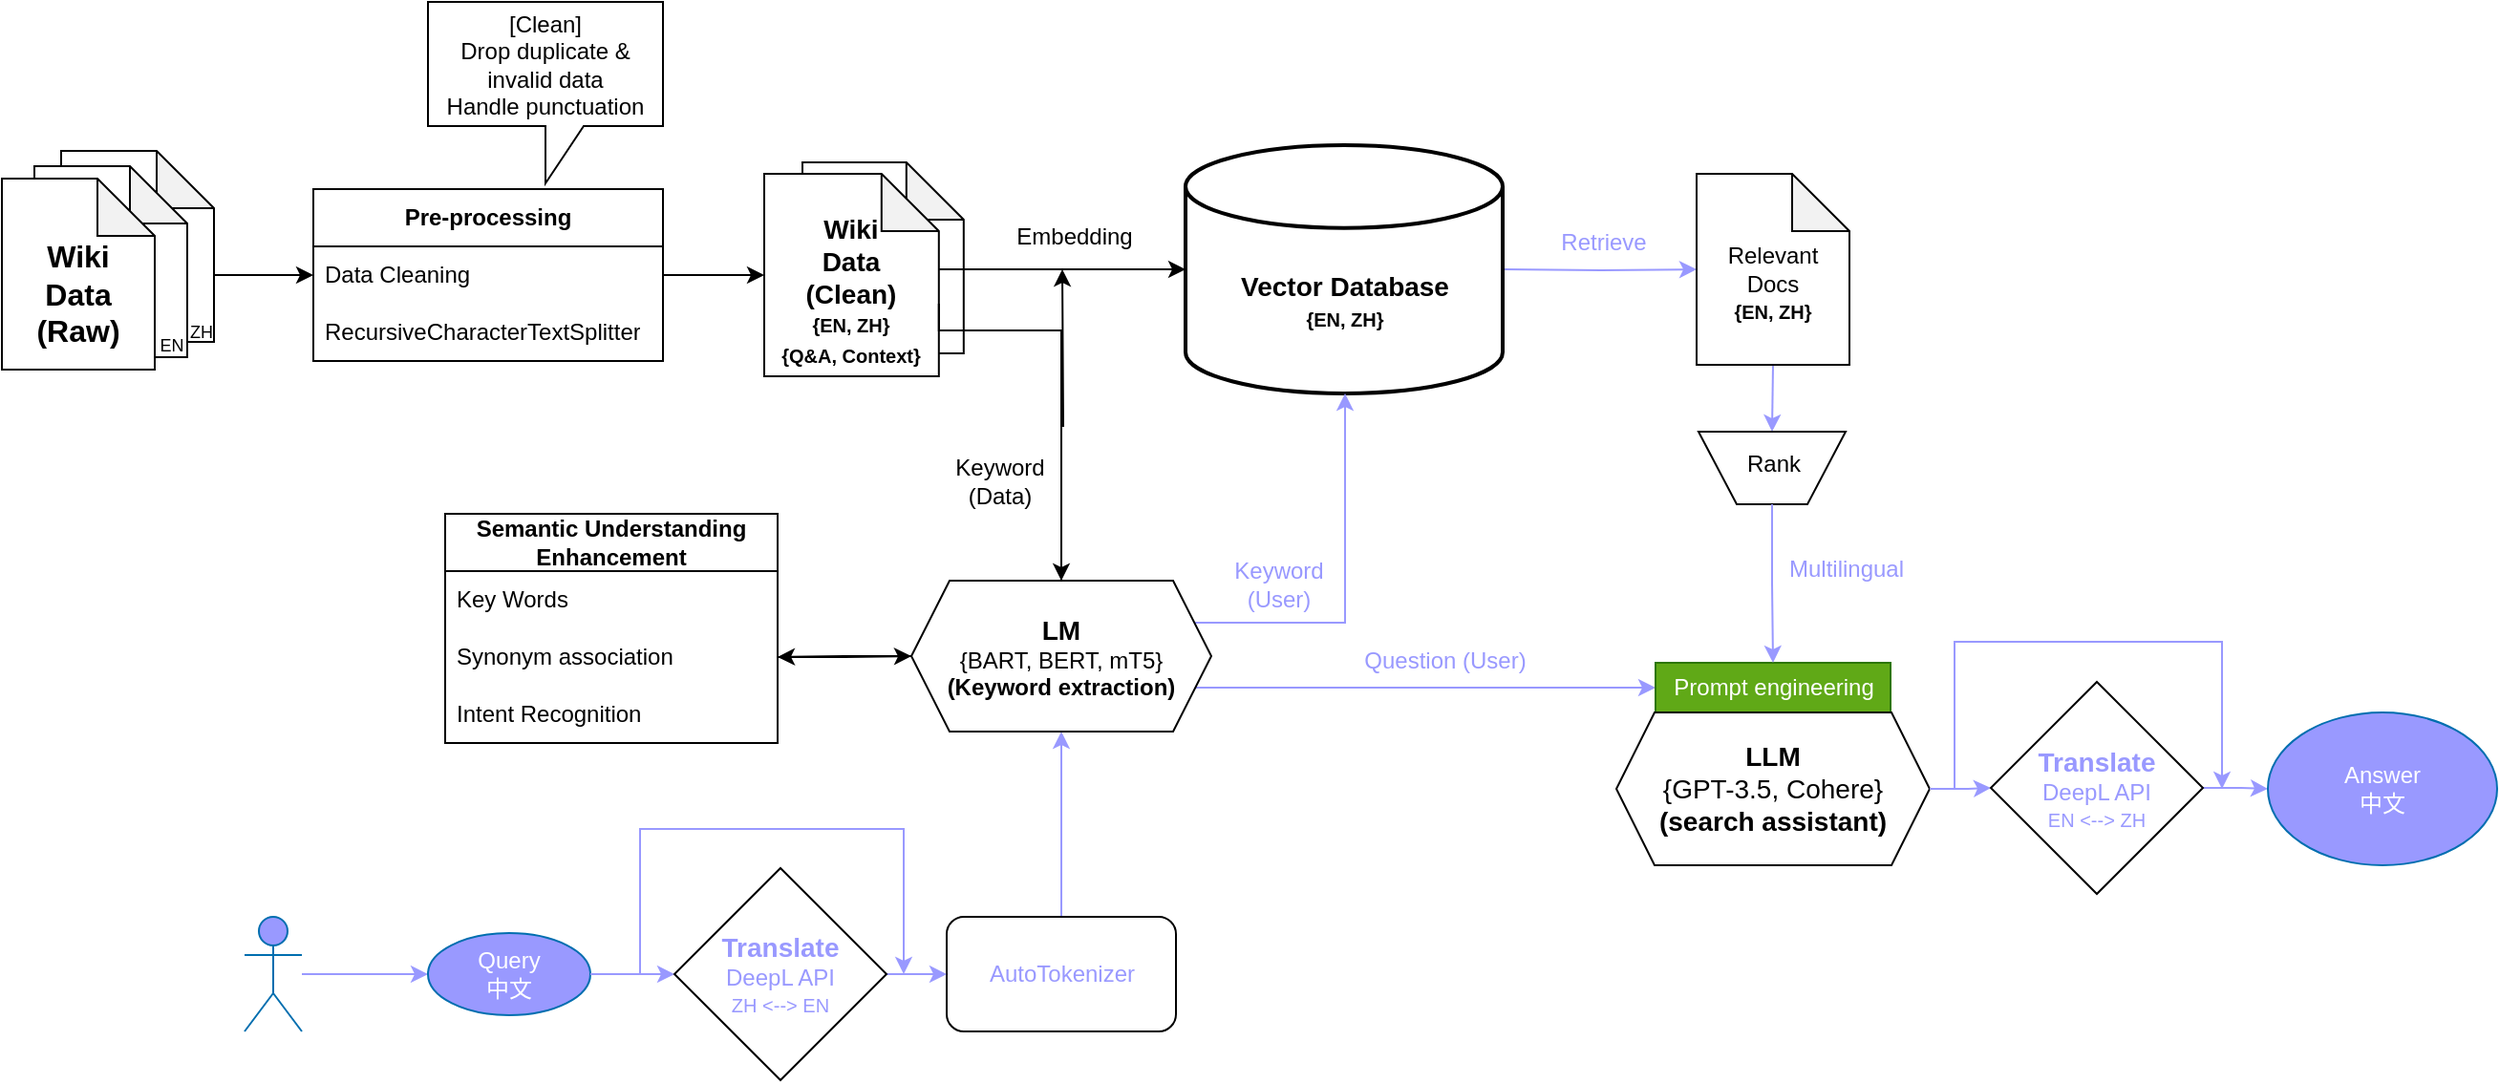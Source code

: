 <mxfile version="23.1.5" type="device">
  <diagram name="第 1 页" id="hj2dlARdcVPfVpku0lyu">
    <mxGraphModel dx="2198" dy="1981" grid="0" gridSize="10" guides="1" tooltips="1" connect="1" arrows="1" fold="1" page="0" pageScale="1" pageWidth="827" pageHeight="1169" background="none" math="0" shadow="0">
      <root>
        <mxCell id="0" />
        <mxCell id="1" parent="0" />
        <mxCell id="ey47cHF3MzS107qk4mN0-58" value="" style="edgeStyle=orthogonalEdgeStyle;rounded=0;orthogonalLoop=1;jettySize=auto;html=1;fillColor=#dae8fc;strokeColor=#9999FF;" parent="1" target="ey47cHF3MzS107qk4mN0-11" edge="1">
          <mxGeometry relative="1" as="geometry">
            <mxPoint x="-4" y="-1020" as="sourcePoint" />
          </mxGeometry>
        </mxCell>
        <mxCell id="ey47cHF3MzS107qk4mN0-2" value="&lt;b style=&quot;font-size: 14px;&quot;&gt;&lt;br&gt;&lt;br&gt;&lt;/b&gt;&lt;b style=&quot;font-size: 14px;&quot;&gt;Vector D&lt;/b&gt;&lt;b style=&quot;font-size: 14px;&quot;&gt;atabase&lt;br&gt;&lt;/b&gt;&lt;b style=&quot;border-color: var(--border-color);&quot;&gt;&lt;font style=&quot;border-color: var(--border-color); font-size: 10px;&quot;&gt;{EN, ZH}&lt;/font&gt;&lt;/b&gt;&lt;b style=&quot;font-size: 14px;&quot;&gt;&lt;br&gt;&lt;/b&gt;" style="strokeWidth=2;html=1;shape=mxgraph.flowchart.database;whiteSpace=wrap;" parent="1" vertex="1">
          <mxGeometry x="-170.5" y="-1085" width="166" height="130" as="geometry" />
        </mxCell>
        <mxCell id="ey47cHF3MzS107qk4mN0-51" value="" style="edgeStyle=orthogonalEdgeStyle;rounded=0;orthogonalLoop=1;jettySize=auto;html=1;fillColor=#1ba1e2;strokeColor=#9999FF;" parent="1" source="ey47cHF3MzS107qk4mN0-4" target="ey47cHF3MzS107qk4mN0-5" edge="1">
          <mxGeometry relative="1" as="geometry" />
        </mxCell>
        <mxCell id="ey47cHF3MzS107qk4mN0-4" value="User" style="shape=umlActor;verticalLabelPosition=bottom;verticalAlign=top;html=1;outlineConnect=0;fillColor=#9999FF;fontColor=#ffffff;strokeColor=#006EAF;" parent="1" vertex="1">
          <mxGeometry x="-663" y="-681" width="30" height="60" as="geometry" />
        </mxCell>
        <mxCell id="ey47cHF3MzS107qk4mN0-52" value="" style="edgeStyle=orthogonalEdgeStyle;rounded=0;orthogonalLoop=1;jettySize=auto;html=1;fillColor=#1ba1e2;strokeColor=#9999FF;" parent="1" source="ey47cHF3MzS107qk4mN0-37" target="ey47cHF3MzS107qk4mN0-50" edge="1">
          <mxGeometry relative="1" as="geometry" />
        </mxCell>
        <mxCell id="8lWh26U0Evt2RZ9AwsK5-28" style="edgeStyle=orthogonalEdgeStyle;rounded=0;orthogonalLoop=1;jettySize=auto;html=1;exitX=1;exitY=0.5;exitDx=0;exitDy=0;strokeColor=#9999FF;" parent="1" source="ey47cHF3MzS107qk4mN0-5" edge="1">
          <mxGeometry relative="1" as="geometry">
            <mxPoint x="-318" y="-651" as="targetPoint" />
            <Array as="points">
              <mxPoint x="-456" y="-651" />
              <mxPoint x="-456" y="-727" />
              <mxPoint x="-318" y="-727" />
            </Array>
          </mxGeometry>
        </mxCell>
        <mxCell id="ey47cHF3MzS107qk4mN0-5" value="Query&lt;br&gt;中文" style="ellipse;whiteSpace=wrap;html=1;fillColor=#9999FF;fontColor=#ffffff;strokeColor=#006EAF;fillStyle=auto;" parent="1" vertex="1">
          <mxGeometry x="-567" y="-672.5" width="85" height="43" as="geometry" />
        </mxCell>
        <mxCell id="qvIADckduM7unYt8RoH2-4" style="edgeStyle=orthogonalEdgeStyle;rounded=0;orthogonalLoop=1;jettySize=auto;html=1;exitX=0.5;exitY=1;exitDx=0;exitDy=0;exitPerimeter=0;entryX=0.5;entryY=1;entryDx=0;entryDy=0;strokeColor=#9999FF;" edge="1" parent="1" source="ey47cHF3MzS107qk4mN0-11" target="Jt43advJCMP5izHOenzY-5">
          <mxGeometry relative="1" as="geometry" />
        </mxCell>
        <mxCell id="ey47cHF3MzS107qk4mN0-11" value="&lt;br&gt;Relevant&lt;br&gt;Docs&lt;br&gt;&lt;b style=&quot;border-color: var(--border-color);&quot;&gt;&lt;font style=&quot;border-color: var(--border-color); font-size: 10px;&quot;&gt;{EN, ZH}&lt;/font&gt;&lt;/b&gt;" style="shape=note;whiteSpace=wrap;html=1;backgroundOutline=1;darkOpacity=0.05;" parent="1" vertex="1">
          <mxGeometry x="97" y="-1070" width="80" height="100" as="geometry" />
        </mxCell>
        <mxCell id="ey47cHF3MzS107qk4mN0-20" value="&lt;b&gt;Pre-processing&lt;/b&gt;" style="swimlane;fontStyle=0;childLayout=stackLayout;horizontal=1;startSize=30;horizontalStack=0;resizeParent=1;resizeParentMax=0;resizeLast=0;collapsible=1;marginBottom=0;whiteSpace=wrap;html=1;" parent="1" vertex="1">
          <mxGeometry x="-627" y="-1062" width="183" height="90" as="geometry" />
        </mxCell>
        <mxCell id="ey47cHF3MzS107qk4mN0-21" value="Data Cleaning" style="text;strokeColor=none;fillColor=none;align=left;verticalAlign=middle;spacingLeft=4;spacingRight=4;overflow=hidden;points=[[0,0.5],[1,0.5]];portConstraint=eastwest;rotatable=0;whiteSpace=wrap;html=1;" parent="ey47cHF3MzS107qk4mN0-20" vertex="1">
          <mxGeometry y="30" width="183" height="30" as="geometry" />
        </mxCell>
        <mxCell id="ey47cHF3MzS107qk4mN0-22" value="RecursiveCharacterTextSplitter" style="text;strokeColor=none;fillColor=none;align=left;verticalAlign=middle;spacingLeft=4;spacingRight=4;overflow=hidden;points=[[0,0.5],[1,0.5]];portConstraint=eastwest;rotatable=0;whiteSpace=wrap;html=1;" parent="ey47cHF3MzS107qk4mN0-20" vertex="1">
          <mxGeometry y="60" width="183" height="30" as="geometry" />
        </mxCell>
        <mxCell id="ey47cHF3MzS107qk4mN0-27" value="&lt;b&gt;Semantic Understanding Enhancement&lt;/b&gt;" style="swimlane;fontStyle=0;childLayout=stackLayout;horizontal=1;startSize=30;horizontalStack=0;resizeParent=1;resizeParentMax=0;resizeLast=0;collapsible=1;marginBottom=0;whiteSpace=wrap;html=1;" parent="1" vertex="1">
          <mxGeometry x="-558" y="-892" width="174" height="120" as="geometry" />
        </mxCell>
        <mxCell id="ey47cHF3MzS107qk4mN0-28" value="Key Words" style="text;strokeColor=none;fillColor=none;align=left;verticalAlign=middle;spacingLeft=4;spacingRight=4;overflow=hidden;points=[[0,0.5],[1,0.5]];portConstraint=eastwest;rotatable=0;whiteSpace=wrap;html=1;" parent="ey47cHF3MzS107qk4mN0-27" vertex="1">
          <mxGeometry y="30" width="174" height="30" as="geometry" />
        </mxCell>
        <mxCell id="ey47cHF3MzS107qk4mN0-29" value="Synonym&amp;nbsp;association" style="text;strokeColor=none;fillColor=none;align=left;verticalAlign=middle;spacingLeft=4;spacingRight=4;overflow=hidden;points=[[0,0.5],[1,0.5]];portConstraint=eastwest;rotatable=0;whiteSpace=wrap;html=1;" parent="ey47cHF3MzS107qk4mN0-27" vertex="1">
          <mxGeometry y="60" width="174" height="30" as="geometry" />
        </mxCell>
        <mxCell id="ey47cHF3MzS107qk4mN0-30" value="Intent Recognition" style="text;strokeColor=none;fillColor=none;align=left;verticalAlign=middle;spacingLeft=4;spacingRight=4;overflow=hidden;points=[[0,0.5],[1,0.5]];portConstraint=eastwest;rotatable=0;whiteSpace=wrap;html=1;" parent="ey47cHF3MzS107qk4mN0-27" vertex="1">
          <mxGeometry y="90" width="174" height="30" as="geometry" />
        </mxCell>
        <mxCell id="ey47cHF3MzS107qk4mN0-32" value="&lt;font style=&quot;font-size: 12px;&quot;&gt;Embedding&lt;/font&gt;" style="text;html=1;align=center;verticalAlign=middle;resizable=0;points=[];autosize=1;strokeColor=none;fillColor=none;" parent="1" vertex="1">
          <mxGeometry x="-269" y="-1050" width="79" height="26" as="geometry" />
        </mxCell>
        <mxCell id="ey47cHF3MzS107qk4mN0-40" value="[Clean]&lt;br&gt;Drop duplicate &amp;amp; invalid data&lt;br&gt;Handle punctuation" style="shape=callout;whiteSpace=wrap;html=1;perimeter=calloutPerimeter;" parent="1" vertex="1">
          <mxGeometry x="-567" y="-1160" width="123" height="95" as="geometry" />
        </mxCell>
        <mxCell id="ey47cHF3MzS107qk4mN0-68" value="" style="edgeStyle=orthogonalEdgeStyle;rounded=0;orthogonalLoop=1;jettySize=auto;html=1;fillColor=#1ba1e2;strokeColor=#9999FF;" parent="1" source="8lWh26U0Evt2RZ9AwsK5-23" target="ey47cHF3MzS107qk4mN0-49" edge="1">
          <mxGeometry relative="1" as="geometry" />
        </mxCell>
        <mxCell id="ey47cHF3MzS107qk4mN0-49" value="Answer&lt;br&gt;中文" style="ellipse;whiteSpace=wrap;html=1;fillColor=#9999FF;fontColor=#ffffff;strokeColor=#006EAF;" parent="1" vertex="1">
          <mxGeometry x="396" y="-788" width="120" height="80" as="geometry" />
        </mxCell>
        <mxCell id="K956a-2zoKNrU4KSepEr-14" style="edgeStyle=orthogonalEdgeStyle;rounded=0;orthogonalLoop=1;jettySize=auto;html=1;exitX=1;exitY=0.75;exitDx=0;exitDy=0;fillColor=#dae8fc;strokeColor=#9999FF;" parent="1" source="ey47cHF3MzS107qk4mN0-50" target="ey47cHF3MzS107qk4mN0-15" edge="1">
          <mxGeometry relative="1" as="geometry">
            <mxPoint x="38" y="-801" as="targetPoint" />
            <Array as="points">
              <mxPoint x="-166" y="-801" />
            </Array>
          </mxGeometry>
        </mxCell>
        <mxCell id="K956a-2zoKNrU4KSepEr-15" style="edgeStyle=orthogonalEdgeStyle;rounded=0;orthogonalLoop=1;jettySize=auto;html=1;exitX=1;exitY=0.25;exitDx=0;exitDy=0;fillColor=#dae8fc;strokeColor=#9999FF;" parent="1" source="ey47cHF3MzS107qk4mN0-50" target="ey47cHF3MzS107qk4mN0-2" edge="1">
          <mxGeometry relative="1" as="geometry">
            <Array as="points">
              <mxPoint x="-87" y="-835" />
            </Array>
          </mxGeometry>
        </mxCell>
        <mxCell id="8lWh26U0Evt2RZ9AwsK5-15" style="edgeStyle=orthogonalEdgeStyle;rounded=0;orthogonalLoop=1;jettySize=auto;html=1;exitX=0.5;exitY=0;exitDx=0;exitDy=0;" parent="1" source="ey47cHF3MzS107qk4mN0-50" edge="1">
          <mxGeometry relative="1" as="geometry">
            <mxPoint x="-235" y="-1020" as="targetPoint" />
          </mxGeometry>
        </mxCell>
        <mxCell id="8lWh26U0Evt2RZ9AwsK5-16" style="edgeStyle=orthogonalEdgeStyle;rounded=0;orthogonalLoop=1;jettySize=auto;html=1;exitX=0;exitY=0.5;exitDx=0;exitDy=0;entryX=1;entryY=0.5;entryDx=0;entryDy=0;" parent="1" source="ey47cHF3MzS107qk4mN0-50" target="ey47cHF3MzS107qk4mN0-29" edge="1">
          <mxGeometry relative="1" as="geometry" />
        </mxCell>
        <mxCell id="ey47cHF3MzS107qk4mN0-50" value="&lt;font style=&quot;font-size: 14px;&quot;&gt;&lt;b&gt;LM &lt;br&gt;&lt;/b&gt;&lt;/font&gt;{BART, BERT, mT5}&lt;br&gt;&lt;b&gt;(Keyword extraction)&lt;/b&gt;" style="shape=hexagon;perimeter=hexagonPerimeter2;whiteSpace=wrap;html=1;fixedSize=1;" parent="1" vertex="1">
          <mxGeometry x="-314" y="-857" width="157" height="79" as="geometry" />
        </mxCell>
        <mxCell id="ey47cHF3MzS107qk4mN0-55" value="Retrieve" style="text;html=1;align=center;verticalAlign=middle;resizable=0;points=[];autosize=1;strokeColor=none;fillColor=none;fontColor=#9999FF;" parent="1" vertex="1">
          <mxGeometry x="16" y="-1047" width="63" height="26" as="geometry" />
        </mxCell>
        <mxCell id="ey47cHF3MzS107qk4mN0-56" value="Keyword &lt;br&gt;(User)" style="text;html=1;align=center;verticalAlign=middle;resizable=0;points=[];autosize=1;fontColor=#9999FF;" parent="1" vertex="1">
          <mxGeometry x="-155" y="-876" width="65" height="41" as="geometry" />
        </mxCell>
        <mxCell id="ey47cHF3MzS107qk4mN0-60" value="Question (User)" style="text;html=1;align=center;verticalAlign=middle;resizable=0;points=[];autosize=1;strokeColor=none;fillColor=none;fontColor=#9999FF;" parent="1" vertex="1">
          <mxGeometry x="-87" y="-828" width="103" height="26" as="geometry" />
        </mxCell>
        <mxCell id="ey47cHF3MzS107qk4mN0-71" value="" style="group" parent="1" vertex="1" connectable="0">
          <mxGeometry x="-384" y="-1076" width="97.404" height="112" as="geometry" />
        </mxCell>
        <mxCell id="ey47cHF3MzS107qk4mN0-69" value="&lt;span style=&quot;font-size: 14px;&quot;&gt;&lt;b&gt;Wiki&lt;br&gt;Data&lt;br&gt;(Clean)&lt;br&gt;&lt;/b&gt;&lt;/span&gt;" style="shape=note;whiteSpace=wrap;html=1;backgroundOutline=1;darkOpacity=0.05;" parent="ey47cHF3MzS107qk4mN0-71" vertex="1">
          <mxGeometry x="13" width="84.404" height="100" as="geometry" />
        </mxCell>
        <mxCell id="ey47cHF3MzS107qk4mN0-70" value="&lt;b&gt;&lt;font style=&quot;font-size: 14px;&quot;&gt;&lt;br&gt;Wiki&lt;br&gt;Data&lt;/font&gt;&lt;/b&gt;&lt;b&gt;&lt;font style=&quot;font-size: 14px;&quot;&gt;&lt;br&gt;(Clean)&lt;/font&gt;&lt;br&gt;&lt;/b&gt;&lt;b style=&quot;border-color: var(--border-color);&quot;&gt;&lt;font style=&quot;font-size: 10px;&quot;&gt;{EN, ZH}&lt;br&gt;{Q&amp;amp;A, Context}&lt;/font&gt;&lt;/b&gt;&lt;span style=&quot;font-size: 14px;&quot;&gt;&lt;b&gt;&lt;br&gt;&lt;/b&gt;&lt;/span&gt;" style="shape=note;whiteSpace=wrap;html=1;backgroundOutline=1;darkOpacity=0.05;" parent="ey47cHF3MzS107qk4mN0-71" vertex="1">
          <mxGeometry x="-7" y="6" width="91.4" height="106" as="geometry" />
        </mxCell>
        <mxCell id="ey47cHF3MzS107qk4mN0-72" value="" style="edgeStyle=orthogonalEdgeStyle;rounded=0;orthogonalLoop=1;jettySize=auto;html=1;" parent="1" source="ey47cHF3MzS107qk4mN0-70" target="ey47cHF3MzS107qk4mN0-2" edge="1">
          <mxGeometry relative="1" as="geometry">
            <Array as="points">
              <mxPoint x="-264" y="-1020" />
              <mxPoint x="-264" y="-1020" />
            </Array>
          </mxGeometry>
        </mxCell>
        <mxCell id="ey47cHF3MzS107qk4mN0-75" style="edgeStyle=orthogonalEdgeStyle;rounded=0;orthogonalLoop=1;jettySize=auto;html=1;exitX=0;exitY=0;exitDx=80;exitDy=65;exitPerimeter=0;entryX=0;entryY=0.5;entryDx=0;entryDy=0;" parent="1" source="ey47cHF3MzS107qk4mN0-17" target="ey47cHF3MzS107qk4mN0-21" edge="1">
          <mxGeometry relative="1" as="geometry" />
        </mxCell>
        <mxCell id="ey47cHF3MzS107qk4mN0-80" value="" style="edgeStyle=orthogonalEdgeStyle;rounded=0;orthogonalLoop=1;jettySize=auto;html=1;fillColor=#1ba1e2;strokeColor=#9999FF;entryX=0;entryY=0.5;entryDx=0;entryDy=0;" parent="1" source="ey47cHF3MzS107qk4mN0-5" target="8lWh26U0Evt2RZ9AwsK5-18" edge="1">
          <mxGeometry relative="1" as="geometry">
            <mxPoint x="-482" y="-651" as="sourcePoint" />
            <mxPoint x="-456" y="-690" as="targetPoint" />
          </mxGeometry>
        </mxCell>
        <mxCell id="ey47cHF3MzS107qk4mN0-37" value="&lt;font color=&quot;#9999ff&quot;&gt;AutoTokenizer&lt;/font&gt;" style="rounded=1;whiteSpace=wrap;html=1;" parent="1" vertex="1">
          <mxGeometry x="-295.5" y="-681" width="120" height="60" as="geometry" />
        </mxCell>
        <mxCell id="K956a-2zoKNrU4KSepEr-8" value="Keyword &lt;br&gt;(Data)" style="text;html=1;align=center;verticalAlign=middle;resizable=0;points=[];autosize=1;strokeColor=none;fillColor=none;" parent="1" vertex="1">
          <mxGeometry x="-301" y="-930" width="65" height="41" as="geometry" />
        </mxCell>
        <mxCell id="8lWh26U0Evt2RZ9AwsK5-10" value="" style="group" parent="1" vertex="1" connectable="0">
          <mxGeometry x="-790" y="-1082" width="119" height="115.5" as="geometry" />
        </mxCell>
        <mxCell id="ey47cHF3MzS107qk4mN0-17" value="文档" style="shape=note;whiteSpace=wrap;html=1;backgroundOutline=1;darkOpacity=0.05;container=0;" parent="8lWh26U0Evt2RZ9AwsK5-10" vertex="1">
          <mxGeometry x="31" width="80" height="100" as="geometry" />
        </mxCell>
        <mxCell id="ey47cHF3MzS107qk4mN0-18" value="" style="shape=note;whiteSpace=wrap;html=1;backgroundOutline=1;darkOpacity=0.05;container=0;" parent="8lWh26U0Evt2RZ9AwsK5-10" vertex="1">
          <mxGeometry x="17" y="8" width="80" height="100" as="geometry" />
        </mxCell>
        <mxCell id="ey47cHF3MzS107qk4mN0-19" value="&lt;b&gt;&lt;font style=&quot;font-size: 16px;&quot;&gt;&lt;br&gt;Wiki&lt;br&gt;Data&lt;br&gt;(Raw)&lt;br&gt;&lt;/font&gt;&lt;/b&gt;" style="shape=note;whiteSpace=wrap;html=1;backgroundOutline=1;darkOpacity=0.05;container=0;" parent="8lWh26U0Evt2RZ9AwsK5-10" vertex="1">
          <mxGeometry y="14.5" width="80" height="100" as="geometry" />
        </mxCell>
        <mxCell id="8lWh26U0Evt2RZ9AwsK5-7" value="&lt;font style=&quot;font-size: 9px;&quot;&gt;EN&lt;/font&gt;" style="text;html=1;align=center;verticalAlign=middle;whiteSpace=wrap;rounded=0;container=0;" parent="8lWh26U0Evt2RZ9AwsK5-10" vertex="1">
          <mxGeometry x="59" y="85.5" width="60" height="30" as="geometry" />
        </mxCell>
        <mxCell id="8lWh26U0Evt2RZ9AwsK5-8" value="&lt;font style=&quot;font-size: 9px;&quot;&gt;ZH&lt;/font&gt;" style="text;html=1;align=center;verticalAlign=middle;resizable=0;points=[];autosize=1;strokeColor=none;fillColor=none;container=0;" parent="8lWh26U0Evt2RZ9AwsK5-10" vertex="1">
          <mxGeometry x="89" y="81" width="30" height="26" as="geometry" />
        </mxCell>
        <mxCell id="8lWh26U0Evt2RZ9AwsK5-11" value="" style="group" parent="1" vertex="1" connectable="0">
          <mxGeometry x="55" y="-814" width="164" height="106" as="geometry" />
        </mxCell>
        <mxCell id="ey47cHF3MzS107qk4mN0-15" value="Prompt engineering" style="text;html=1;align=center;verticalAlign=middle;resizable=0;points=[];autosize=1;strokeColor=#2D7600;fillColor=#60a917;fontColor=#ffffff;" parent="8lWh26U0Evt2RZ9AwsK5-11" vertex="1">
          <mxGeometry x="20.5" width="123" height="26" as="geometry" />
        </mxCell>
        <mxCell id="8lWh26U0Evt2RZ9AwsK5-30" style="edgeStyle=orthogonalEdgeStyle;rounded=0;orthogonalLoop=1;jettySize=auto;html=1;exitX=1;exitY=0.5;exitDx=0;exitDy=0;strokeColor=#9999FF;" parent="8lWh26U0Evt2RZ9AwsK5-11" source="ey47cHF3MzS107qk4mN0-48" edge="1">
          <mxGeometry relative="1" as="geometry">
            <mxPoint x="317" y="66" as="targetPoint" />
            <Array as="points">
              <mxPoint x="177" y="66" />
              <mxPoint x="177" y="-11" />
              <mxPoint x="317" y="-11" />
            </Array>
          </mxGeometry>
        </mxCell>
        <mxCell id="ey47cHF3MzS107qk4mN0-48" value="&lt;font style=&quot;font-size: 14px;&quot;&gt;&lt;b&gt;LLM &lt;/b&gt;&lt;/font&gt;&lt;br&gt;&lt;font style=&quot;font-size: 14px;&quot;&gt;{GPT-3.5, Cohere}&lt;/font&gt;&lt;br&gt;&lt;font style=&quot;font-size: 14px;&quot;&gt;&lt;b&gt;(search assistant)&lt;/b&gt;&lt;/font&gt;" style="shape=hexagon;perimeter=hexagonPerimeter2;whiteSpace=wrap;html=1;fixedSize=1;" parent="8lWh26U0Evt2RZ9AwsK5-11" vertex="1">
          <mxGeometry y="26" width="164" height="80" as="geometry" />
        </mxCell>
        <mxCell id="8lWh26U0Evt2RZ9AwsK5-13" style="edgeStyle=orthogonalEdgeStyle;rounded=0;orthogonalLoop=1;jettySize=auto;html=1;exitX=1;exitY=0.5;exitDx=0;exitDy=0;" parent="1" source="ey47cHF3MzS107qk4mN0-21" target="ey47cHF3MzS107qk4mN0-70" edge="1">
          <mxGeometry relative="1" as="geometry" />
        </mxCell>
        <mxCell id="8lWh26U0Evt2RZ9AwsK5-14" style="edgeStyle=orthogonalEdgeStyle;rounded=0;orthogonalLoop=1;jettySize=auto;html=1;exitX=0;exitY=0;exitDx=91.4;exitDy=68;exitPerimeter=0;entryX=0.5;entryY=0;entryDx=0;entryDy=0;" parent="1" source="ey47cHF3MzS107qk4mN0-70" target="ey47cHF3MzS107qk4mN0-50" edge="1">
          <mxGeometry relative="1" as="geometry">
            <Array as="points">
              <mxPoint x="-300" y="-988" />
              <mxPoint x="-235" y="-988" />
            </Array>
          </mxGeometry>
        </mxCell>
        <mxCell id="8lWh26U0Evt2RZ9AwsK5-17" style="edgeStyle=orthogonalEdgeStyle;rounded=0;orthogonalLoop=1;jettySize=auto;html=1;exitX=1;exitY=0.5;exitDx=0;exitDy=0;entryX=0;entryY=0.5;entryDx=0;entryDy=0;" parent="1" source="ey47cHF3MzS107qk4mN0-29" target="ey47cHF3MzS107qk4mN0-50" edge="1">
          <mxGeometry relative="1" as="geometry" />
        </mxCell>
        <mxCell id="8lWh26U0Evt2RZ9AwsK5-22" style="edgeStyle=orthogonalEdgeStyle;rounded=0;orthogonalLoop=1;jettySize=auto;html=1;exitX=1;exitY=0.5;exitDx=0;exitDy=0;strokeColor=#9999FF;" parent="1" source="8lWh26U0Evt2RZ9AwsK5-18" target="ey47cHF3MzS107qk4mN0-37" edge="1">
          <mxGeometry relative="1" as="geometry" />
        </mxCell>
        <mxCell id="8lWh26U0Evt2RZ9AwsK5-18" value="&lt;font color=&quot;#9999ff&quot;&gt;&lt;font style=&quot;font-size: 14px;&quot;&gt;&lt;b style=&quot;&quot;&gt;Translate&lt;br&gt;&lt;/b&gt;&lt;/font&gt;DeepL API&lt;br&gt;&lt;font style=&quot;font-size: 10px;&quot;&gt;ZH &amp;lt;--&amp;gt; EN&lt;/font&gt;&lt;/font&gt;" style="rhombus;whiteSpace=wrap;html=1;" parent="1" vertex="1">
          <mxGeometry x="-438" y="-706.5" width="111" height="111" as="geometry" />
        </mxCell>
        <mxCell id="8lWh26U0Evt2RZ9AwsK5-24" value="" style="edgeStyle=orthogonalEdgeStyle;rounded=0;orthogonalLoop=1;jettySize=auto;html=1;fillColor=#1ba1e2;strokeColor=#9999FF;" parent="1" source="ey47cHF3MzS107qk4mN0-48" target="8lWh26U0Evt2RZ9AwsK5-23" edge="1">
          <mxGeometry relative="1" as="geometry">
            <mxPoint x="219" y="-748" as="sourcePoint" />
            <mxPoint x="396" y="-748" as="targetPoint" />
          </mxGeometry>
        </mxCell>
        <mxCell id="8lWh26U0Evt2RZ9AwsK5-23" value="&lt;font color=&quot;#9999ff&quot;&gt;&lt;font style=&quot;font-size: 14px;&quot;&gt;&lt;b style=&quot;&quot;&gt;Translate&lt;br&gt;&lt;/b&gt;&lt;/font&gt;DeepL API&lt;br&gt;&lt;font style=&quot;font-size: 10px;&quot;&gt;EN &amp;lt;--&amp;gt; ZH&lt;/font&gt;&lt;/font&gt;" style="rhombus;whiteSpace=wrap;html=1;" parent="1" vertex="1">
          <mxGeometry x="251" y="-804" width="111" height="111" as="geometry" />
        </mxCell>
        <mxCell id="Jt43advJCMP5izHOenzY-3" value="Multilingual" style="text;html=1;align=center;verticalAlign=middle;resizable=0;points=[];autosize=1;strokeColor=none;fillColor=none;fontColor=#9999FF;" parent="1" vertex="1">
          <mxGeometry x="136" y="-876" width="78" height="26" as="geometry" />
        </mxCell>
        <mxCell id="qvIADckduM7unYt8RoH2-2" value="" style="group" vertex="1" connectable="0" parent="1">
          <mxGeometry x="98" y="-935" width="77" height="38" as="geometry" />
        </mxCell>
        <mxCell id="Jt43advJCMP5izHOenzY-5" value="" style="shape=trapezoid;perimeter=trapezoidPerimeter;whiteSpace=wrap;html=1;fixedSize=1;rotation=-180;" parent="qvIADckduM7unYt8RoH2-2" vertex="1">
          <mxGeometry width="77" height="38" as="geometry" />
        </mxCell>
        <mxCell id="Jt43advJCMP5izHOenzY-7" value="Rank" style="text;html=1;align=center;verticalAlign=middle;resizable=0;points=[];autosize=1;strokeColor=none;fillColor=none;" parent="qvIADckduM7unYt8RoH2-2" vertex="1">
          <mxGeometry x="15.5" y="4" width="46" height="26" as="geometry" />
        </mxCell>
        <mxCell id="qvIADckduM7unYt8RoH2-5" style="edgeStyle=orthogonalEdgeStyle;rounded=0;orthogonalLoop=1;jettySize=auto;html=1;exitX=0.5;exitY=0;exitDx=0;exitDy=0;strokeColor=#9999FF;" edge="1" parent="1" source="Jt43advJCMP5izHOenzY-5" target="ey47cHF3MzS107qk4mN0-15">
          <mxGeometry relative="1" as="geometry" />
        </mxCell>
      </root>
    </mxGraphModel>
  </diagram>
</mxfile>
